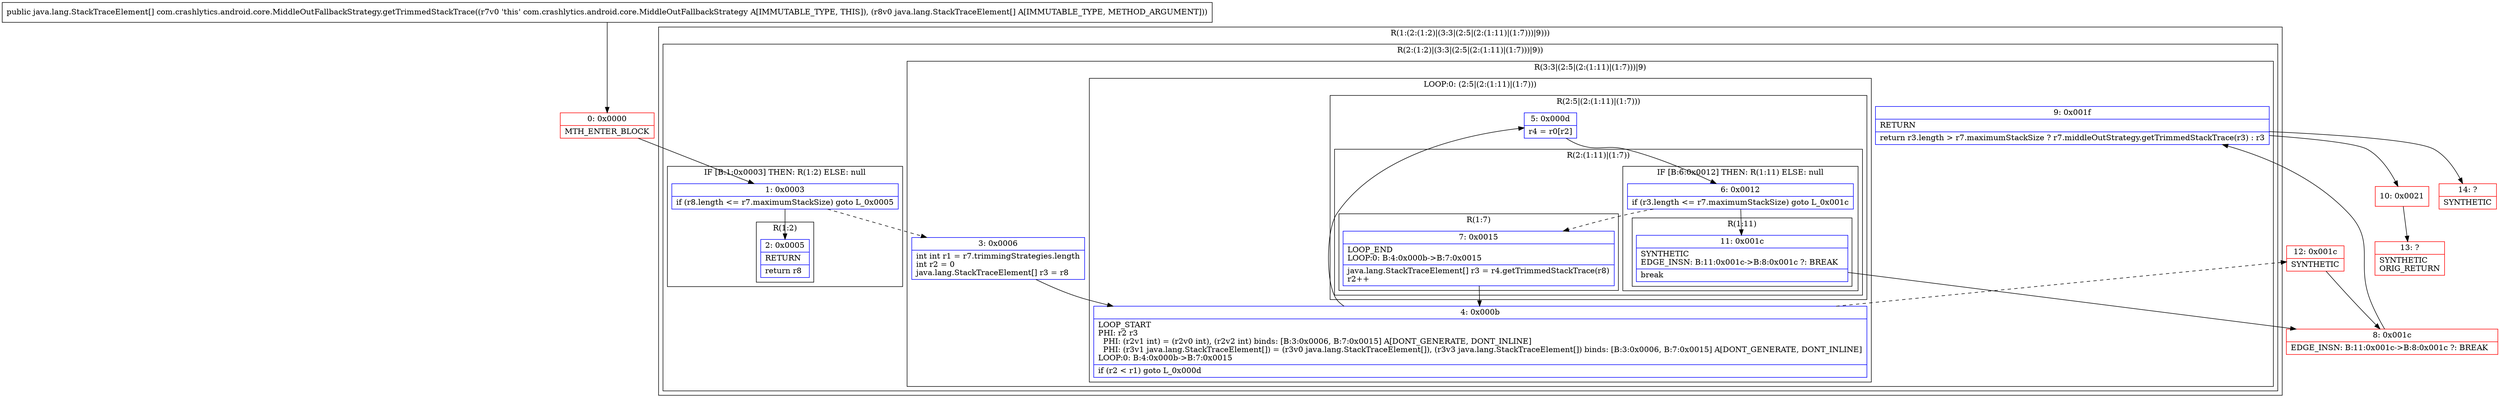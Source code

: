 digraph "CFG forcom.crashlytics.android.core.MiddleOutFallbackStrategy.getTrimmedStackTrace([Ljava\/lang\/StackTraceElement;)[Ljava\/lang\/StackTraceElement;" {
subgraph cluster_Region_1878069960 {
label = "R(1:(2:(1:2)|(3:3|(2:5|(2:(1:11)|(1:7)))|9)))";
node [shape=record,color=blue];
subgraph cluster_Region_1449937739 {
label = "R(2:(1:2)|(3:3|(2:5|(2:(1:11)|(1:7)))|9))";
node [shape=record,color=blue];
subgraph cluster_IfRegion_1908916146 {
label = "IF [B:1:0x0003] THEN: R(1:2) ELSE: null";
node [shape=record,color=blue];
Node_1 [shape=record,label="{1\:\ 0x0003|if (r8.length \<= r7.maximumStackSize) goto L_0x0005\l}"];
subgraph cluster_Region_1849702768 {
label = "R(1:2)";
node [shape=record,color=blue];
Node_2 [shape=record,label="{2\:\ 0x0005|RETURN\l|return r8\l}"];
}
}
subgraph cluster_Region_1962449206 {
label = "R(3:3|(2:5|(2:(1:11)|(1:7)))|9)";
node [shape=record,color=blue];
Node_3 [shape=record,label="{3\:\ 0x0006|int int r1 = r7.trimmingStrategies.length\lint r2 = 0\ljava.lang.StackTraceElement[] r3 = r8\l}"];
subgraph cluster_LoopRegion_163578146 {
label = "LOOP:0: (2:5|(2:(1:11)|(1:7)))";
node [shape=record,color=blue];
Node_4 [shape=record,label="{4\:\ 0x000b|LOOP_START\lPHI: r2 r3 \l  PHI: (r2v1 int) = (r2v0 int), (r2v2 int) binds: [B:3:0x0006, B:7:0x0015] A[DONT_GENERATE, DONT_INLINE]\l  PHI: (r3v1 java.lang.StackTraceElement[]) = (r3v0 java.lang.StackTraceElement[]), (r3v3 java.lang.StackTraceElement[]) binds: [B:3:0x0006, B:7:0x0015] A[DONT_GENERATE, DONT_INLINE]\lLOOP:0: B:4:0x000b\-\>B:7:0x0015\l|if (r2 \< r1) goto L_0x000d\l}"];
subgraph cluster_Region_561345083 {
label = "R(2:5|(2:(1:11)|(1:7)))";
node [shape=record,color=blue];
Node_5 [shape=record,label="{5\:\ 0x000d|r4 = r0[r2]\l}"];
subgraph cluster_Region_1036137794 {
label = "R(2:(1:11)|(1:7))";
node [shape=record,color=blue];
subgraph cluster_IfRegion_1436435014 {
label = "IF [B:6:0x0012] THEN: R(1:11) ELSE: null";
node [shape=record,color=blue];
Node_6 [shape=record,label="{6\:\ 0x0012|if (r3.length \<= r7.maximumStackSize) goto L_0x001c\l}"];
subgraph cluster_Region_1907636071 {
label = "R(1:11)";
node [shape=record,color=blue];
Node_11 [shape=record,label="{11\:\ 0x001c|SYNTHETIC\lEDGE_INSN: B:11:0x001c\-\>B:8:0x001c ?: BREAK  \l|break\l}"];
}
}
subgraph cluster_Region_1029740685 {
label = "R(1:7)";
node [shape=record,color=blue];
Node_7 [shape=record,label="{7\:\ 0x0015|LOOP_END\lLOOP:0: B:4:0x000b\-\>B:7:0x0015\l|java.lang.StackTraceElement[] r3 = r4.getTrimmedStackTrace(r8)\lr2++\l}"];
}
}
}
}
Node_9 [shape=record,label="{9\:\ 0x001f|RETURN\l|return r3.length \> r7.maximumStackSize ? r7.middleOutStrategy.getTrimmedStackTrace(r3) : r3\l}"];
}
}
}
Node_0 [shape=record,color=red,label="{0\:\ 0x0000|MTH_ENTER_BLOCK\l}"];
Node_8 [shape=record,color=red,label="{8\:\ 0x001c|EDGE_INSN: B:11:0x001c\-\>B:8:0x001c ?: BREAK  \l}"];
Node_10 [shape=record,color=red,label="{10\:\ 0x0021}"];
Node_12 [shape=record,color=red,label="{12\:\ 0x001c|SYNTHETIC\l}"];
Node_13 [shape=record,color=red,label="{13\:\ ?|SYNTHETIC\lORIG_RETURN\l}"];
Node_14 [shape=record,color=red,label="{14\:\ ?|SYNTHETIC\l}"];
MethodNode[shape=record,label="{public java.lang.StackTraceElement[] com.crashlytics.android.core.MiddleOutFallbackStrategy.getTrimmedStackTrace((r7v0 'this' com.crashlytics.android.core.MiddleOutFallbackStrategy A[IMMUTABLE_TYPE, THIS]), (r8v0 java.lang.StackTraceElement[] A[IMMUTABLE_TYPE, METHOD_ARGUMENT])) }"];
MethodNode -> Node_0;
Node_1 -> Node_2;
Node_1 -> Node_3[style=dashed];
Node_3 -> Node_4;
Node_4 -> Node_5;
Node_4 -> Node_12[style=dashed];
Node_5 -> Node_6;
Node_6 -> Node_7[style=dashed];
Node_6 -> Node_11;
Node_11 -> Node_8;
Node_7 -> Node_4;
Node_9 -> Node_10;
Node_9 -> Node_14;
Node_0 -> Node_1;
Node_8 -> Node_9;
Node_10 -> Node_13;
Node_12 -> Node_8;
}

